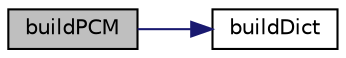 digraph "buildPCM"
{
 // INTERACTIVE_SVG=YES
 // LATEX_PDF_SIZE
  edge [fontname="Helvetica",fontsize="10",labelfontname="Helvetica",labelfontsize="10"];
  node [fontname="Helvetica",fontsize="10",shape=record];
  rankdir="LR";
  Node1 [label="buildPCM",height=0.2,width=0.4,color="black", fillcolor="grey75", style="filled", fontcolor="black",tooltip="Builds a Precompiled Module (PCM) file for a specific module."];
  Node1 -> Node2 [color="midnightblue",fontsize="10",style="solid",fontname="Helvetica"];
  Node2 [label="buildDict",height=0.2,width=0.4,color="black", fillcolor="white", style="filled",URL="$structs_2cxx_2base_8cxx.html#a25eaf56fcdb4b2d9583f6d55ee6bd9b7",tooltip="Builds a dictionary for a specific data type."];
}

